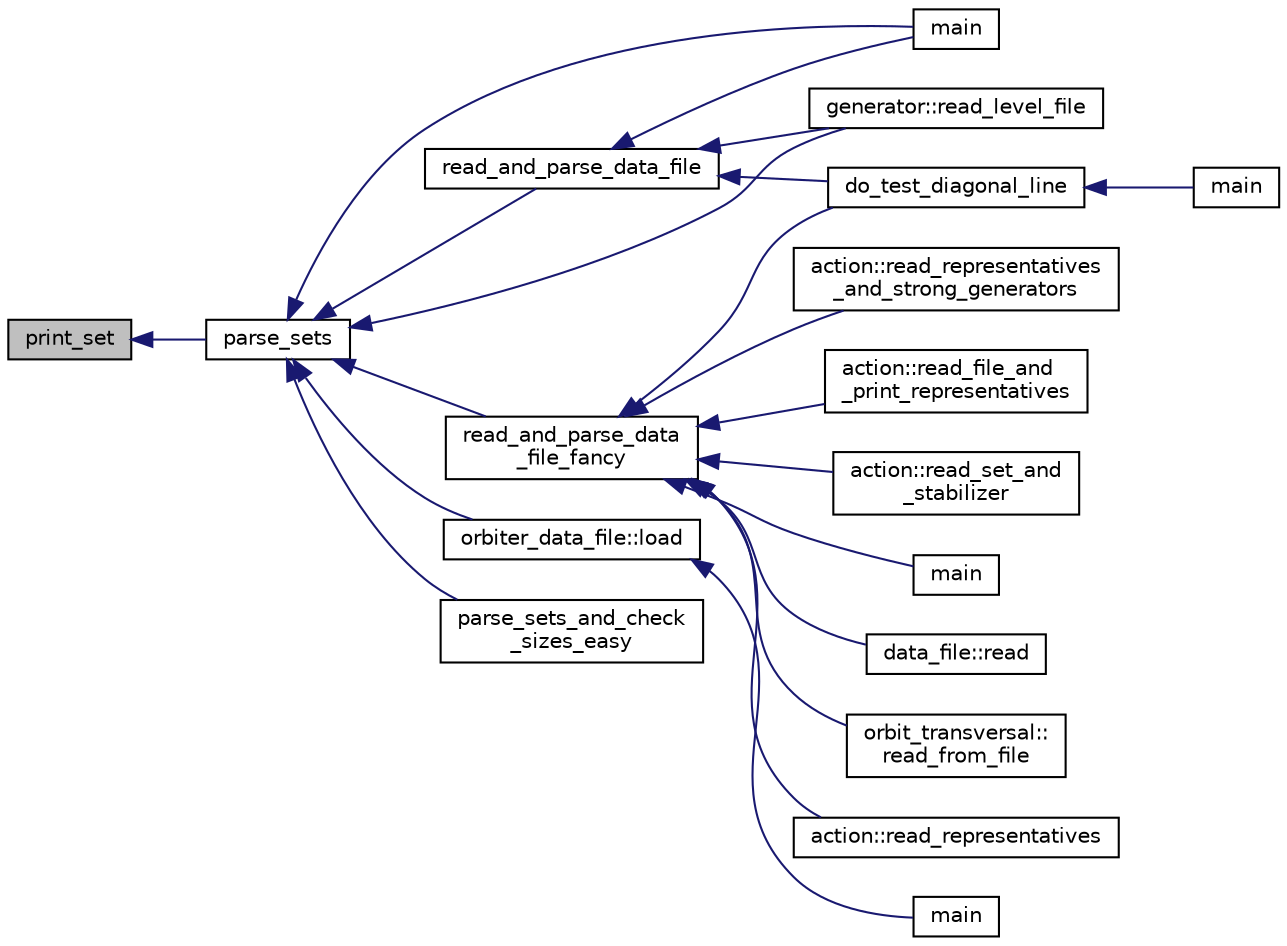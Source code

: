 digraph "print_set"
{
  edge [fontname="Helvetica",fontsize="10",labelfontname="Helvetica",labelfontsize="10"];
  node [fontname="Helvetica",fontsize="10",shape=record];
  rankdir="LR";
  Node7121 [label="print_set",height=0.2,width=0.4,color="black", fillcolor="grey75", style="filled", fontcolor="black"];
  Node7121 -> Node7122 [dir="back",color="midnightblue",fontsize="10",style="solid",fontname="Helvetica"];
  Node7122 [label="parse_sets",height=0.2,width=0.4,color="black", fillcolor="white", style="filled",URL="$d4/d74/util_8_c.html#a1612628db54b7daaa67b440f2343b240"];
  Node7122 -> Node7123 [dir="back",color="midnightblue",fontsize="10",style="solid",fontname="Helvetica"];
  Node7123 [label="main",height=0.2,width=0.4,color="black", fillcolor="white", style="filled",URL="$df/df4/collect_8_c.html#a3c04138a5bfe5d72780bb7e82a18e627"];
  Node7122 -> Node7124 [dir="back",color="midnightblue",fontsize="10",style="solid",fontname="Helvetica"];
  Node7124 [label="orbiter_data_file::load",height=0.2,width=0.4,color="black", fillcolor="white", style="filled",URL="$dc/dde/classorbiter__data__file.html#a5296d660c596cd3fce81a8f2d26d7d7f"];
  Node7124 -> Node7125 [dir="back",color="midnightblue",fontsize="10",style="solid",fontname="Helvetica"];
  Node7125 [label="main",height=0.2,width=0.4,color="black", fillcolor="white", style="filled",URL="$df/de7/ovoid_2ovoid_8_c.html#a217dbf8b442f20279ea00b898af96f52"];
  Node7122 -> Node7126 [dir="back",color="midnightblue",fontsize="10",style="solid",fontname="Helvetica"];
  Node7126 [label="read_and_parse_data_file",height=0.2,width=0.4,color="black", fillcolor="white", style="filled",URL="$d4/d74/util_8_c.html#aa4d6668fcc58f40de7a3b75adf1e8af0"];
  Node7126 -> Node7123 [dir="back",color="midnightblue",fontsize="10",style="solid",fontname="Helvetica"];
  Node7126 -> Node7127 [dir="back",color="midnightblue",fontsize="10",style="solid",fontname="Helvetica"];
  Node7127 [label="do_test_diagonal_line",height=0.2,width=0.4,color="black", fillcolor="white", style="filled",URL="$d4/d67/geometry_8h.html#a031abbb55d1cba39a58b62fd49f1c755"];
  Node7127 -> Node7128 [dir="back",color="midnightblue",fontsize="10",style="solid",fontname="Helvetica"];
  Node7128 [label="main",height=0.2,width=0.4,color="black", fillcolor="white", style="filled",URL="$d0/d2f/process_8_c.html#a3c04138a5bfe5d72780bb7e82a18e627"];
  Node7126 -> Node7129 [dir="back",color="midnightblue",fontsize="10",style="solid",fontname="Helvetica"];
  Node7129 [label="generator::read_level_file",height=0.2,width=0.4,color="black", fillcolor="white", style="filled",URL="$d7/d73/classgenerator.html#a2f706a252cb52357a8c214972a50c994"];
  Node7122 -> Node7130 [dir="back",color="midnightblue",fontsize="10",style="solid",fontname="Helvetica"];
  Node7130 [label="parse_sets_and_check\l_sizes_easy",height=0.2,width=0.4,color="black", fillcolor="white", style="filled",URL="$d4/d74/util_8_c.html#aa82fe570ec44150c6df25516dc8b78c1"];
  Node7122 -> Node7131 [dir="back",color="midnightblue",fontsize="10",style="solid",fontname="Helvetica"];
  Node7131 [label="read_and_parse_data\l_file_fancy",height=0.2,width=0.4,color="black", fillcolor="white", style="filled",URL="$d4/d74/util_8_c.html#aeb8585c8a2e92cfdfbe73d8995800de8"];
  Node7131 -> Node7132 [dir="back",color="midnightblue",fontsize="10",style="solid",fontname="Helvetica"];
  Node7132 [label="main",height=0.2,width=0.4,color="black", fillcolor="white", style="filled",URL="$d0/dfc/transpose_8_c.html#a217dbf8b442f20279ea00b898af96f52"];
  Node7131 -> Node7133 [dir="back",color="midnightblue",fontsize="10",style="solid",fontname="Helvetica"];
  Node7133 [label="data_file::read",height=0.2,width=0.4,color="black", fillcolor="white", style="filled",URL="$d2/dd1/classdata__file.html#a34c1f9447c977e2e98958930853afaf0"];
  Node7131 -> Node7127 [dir="back",color="midnightblue",fontsize="10",style="solid",fontname="Helvetica"];
  Node7131 -> Node7134 [dir="back",color="midnightblue",fontsize="10",style="solid",fontname="Helvetica"];
  Node7134 [label="orbit_transversal::\lread_from_file",height=0.2,width=0.4,color="black", fillcolor="white", style="filled",URL="$de/d2d/classorbit__transversal.html#af88293d7cc859b6202547d60a08c6b59"];
  Node7131 -> Node7135 [dir="back",color="midnightblue",fontsize="10",style="solid",fontname="Helvetica"];
  Node7135 [label="action::read_representatives",height=0.2,width=0.4,color="black", fillcolor="white", style="filled",URL="$d2/d86/classaction.html#a4959d3dd9b20c330b15c31ab6162cc2b"];
  Node7131 -> Node7136 [dir="back",color="midnightblue",fontsize="10",style="solid",fontname="Helvetica"];
  Node7136 [label="action::read_representatives\l_and_strong_generators",height=0.2,width=0.4,color="black", fillcolor="white", style="filled",URL="$d2/d86/classaction.html#a59ba2fa55080f6b1703141f60e0d3aad"];
  Node7131 -> Node7137 [dir="back",color="midnightblue",fontsize="10",style="solid",fontname="Helvetica"];
  Node7137 [label="action::read_file_and\l_print_representatives",height=0.2,width=0.4,color="black", fillcolor="white", style="filled",URL="$d2/d86/classaction.html#a04633f855952d34d7202126a895fd45b"];
  Node7131 -> Node7138 [dir="back",color="midnightblue",fontsize="10",style="solid",fontname="Helvetica"];
  Node7138 [label="action::read_set_and\l_stabilizer",height=0.2,width=0.4,color="black", fillcolor="white", style="filled",URL="$d2/d86/classaction.html#a7e22ee51c869b45d98ec93ec431389f5"];
  Node7122 -> Node7129 [dir="back",color="midnightblue",fontsize="10",style="solid",fontname="Helvetica"];
}
